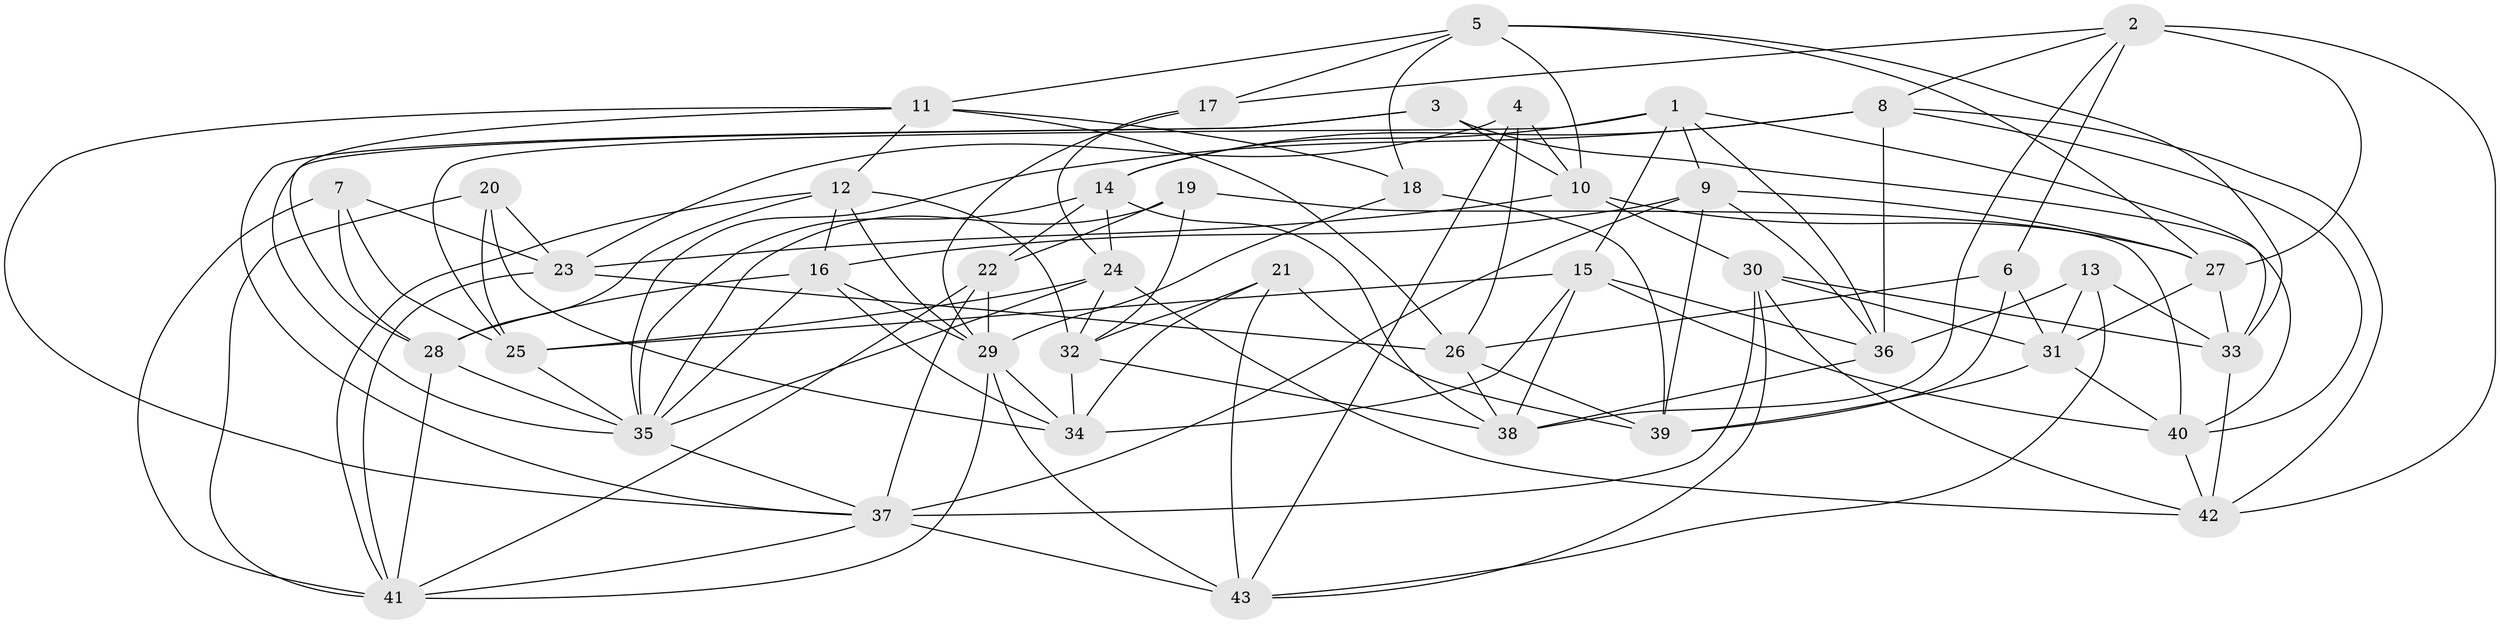 // original degree distribution, {4: 1.0}
// Generated by graph-tools (version 1.1) at 2025/50/03/09/25 03:50:44]
// undirected, 43 vertices, 123 edges
graph export_dot {
graph [start="1"]
  node [color=gray90,style=filled];
  1;
  2;
  3;
  4;
  5;
  6;
  7;
  8;
  9;
  10;
  11;
  12;
  13;
  14;
  15;
  16;
  17;
  18;
  19;
  20;
  21;
  22;
  23;
  24;
  25;
  26;
  27;
  28;
  29;
  30;
  31;
  32;
  33;
  34;
  35;
  36;
  37;
  38;
  39;
  40;
  41;
  42;
  43;
  1 -- 9 [weight=1.0];
  1 -- 14 [weight=1.0];
  1 -- 15 [weight=1.0];
  1 -- 25 [weight=1.0];
  1 -- 33 [weight=1.0];
  1 -- 36 [weight=1.0];
  2 -- 6 [weight=1.0];
  2 -- 8 [weight=1.0];
  2 -- 17 [weight=1.0];
  2 -- 27 [weight=1.0];
  2 -- 38 [weight=1.0];
  2 -- 42 [weight=1.0];
  3 -- 10 [weight=1.0];
  3 -- 35 [weight=1.0];
  3 -- 37 [weight=1.0];
  3 -- 40 [weight=1.0];
  4 -- 10 [weight=1.0];
  4 -- 23 [weight=1.0];
  4 -- 26 [weight=1.0];
  4 -- 43 [weight=1.0];
  5 -- 10 [weight=1.0];
  5 -- 11 [weight=1.0];
  5 -- 17 [weight=1.0];
  5 -- 18 [weight=1.0];
  5 -- 27 [weight=1.0];
  5 -- 33 [weight=1.0];
  6 -- 26 [weight=1.0];
  6 -- 31 [weight=1.0];
  6 -- 39 [weight=1.0];
  7 -- 23 [weight=1.0];
  7 -- 25 [weight=1.0];
  7 -- 28 [weight=1.0];
  7 -- 41 [weight=1.0];
  8 -- 14 [weight=1.0];
  8 -- 35 [weight=1.0];
  8 -- 36 [weight=1.0];
  8 -- 40 [weight=1.0];
  8 -- 42 [weight=1.0];
  9 -- 16 [weight=1.0];
  9 -- 27 [weight=1.0];
  9 -- 36 [weight=1.0];
  9 -- 37 [weight=1.0];
  9 -- 39 [weight=1.0];
  10 -- 23 [weight=1.0];
  10 -- 27 [weight=1.0];
  10 -- 30 [weight=1.0];
  11 -- 12 [weight=1.0];
  11 -- 18 [weight=1.0];
  11 -- 26 [weight=1.0];
  11 -- 28 [weight=1.0];
  11 -- 37 [weight=1.0];
  12 -- 16 [weight=1.0];
  12 -- 28 [weight=1.0];
  12 -- 29 [weight=1.0];
  12 -- 32 [weight=1.0];
  12 -- 41 [weight=1.0];
  13 -- 31 [weight=1.0];
  13 -- 33 [weight=1.0];
  13 -- 36 [weight=1.0];
  13 -- 43 [weight=1.0];
  14 -- 22 [weight=1.0];
  14 -- 24 [weight=1.0];
  14 -- 35 [weight=1.0];
  14 -- 38 [weight=1.0];
  15 -- 25 [weight=1.0];
  15 -- 34 [weight=1.0];
  15 -- 36 [weight=1.0];
  15 -- 38 [weight=1.0];
  15 -- 40 [weight=1.0];
  16 -- 28 [weight=1.0];
  16 -- 29 [weight=1.0];
  16 -- 34 [weight=1.0];
  16 -- 35 [weight=1.0];
  17 -- 24 [weight=1.0];
  17 -- 29 [weight=1.0];
  18 -- 29 [weight=1.0];
  18 -- 39 [weight=1.0];
  19 -- 22 [weight=1.0];
  19 -- 32 [weight=1.0];
  19 -- 35 [weight=1.0];
  19 -- 40 [weight=1.0];
  20 -- 23 [weight=1.0];
  20 -- 25 [weight=1.0];
  20 -- 34 [weight=1.0];
  20 -- 41 [weight=1.0];
  21 -- 32 [weight=1.0];
  21 -- 34 [weight=1.0];
  21 -- 39 [weight=1.0];
  21 -- 43 [weight=1.0];
  22 -- 29 [weight=1.0];
  22 -- 37 [weight=2.0];
  22 -- 41 [weight=1.0];
  23 -- 26 [weight=1.0];
  23 -- 41 [weight=1.0];
  24 -- 25 [weight=1.0];
  24 -- 32 [weight=1.0];
  24 -- 35 [weight=1.0];
  24 -- 42 [weight=1.0];
  25 -- 35 [weight=1.0];
  26 -- 38 [weight=1.0];
  26 -- 39 [weight=1.0];
  27 -- 31 [weight=1.0];
  27 -- 33 [weight=1.0];
  28 -- 35 [weight=1.0];
  28 -- 41 [weight=1.0];
  29 -- 34 [weight=1.0];
  29 -- 41 [weight=1.0];
  29 -- 43 [weight=1.0];
  30 -- 31 [weight=1.0];
  30 -- 33 [weight=1.0];
  30 -- 37 [weight=1.0];
  30 -- 42 [weight=1.0];
  30 -- 43 [weight=1.0];
  31 -- 39 [weight=1.0];
  31 -- 40 [weight=1.0];
  32 -- 34 [weight=1.0];
  32 -- 38 [weight=1.0];
  33 -- 42 [weight=1.0];
  35 -- 37 [weight=2.0];
  36 -- 38 [weight=1.0];
  37 -- 41 [weight=1.0];
  37 -- 43 [weight=1.0];
  40 -- 42 [weight=1.0];
}
